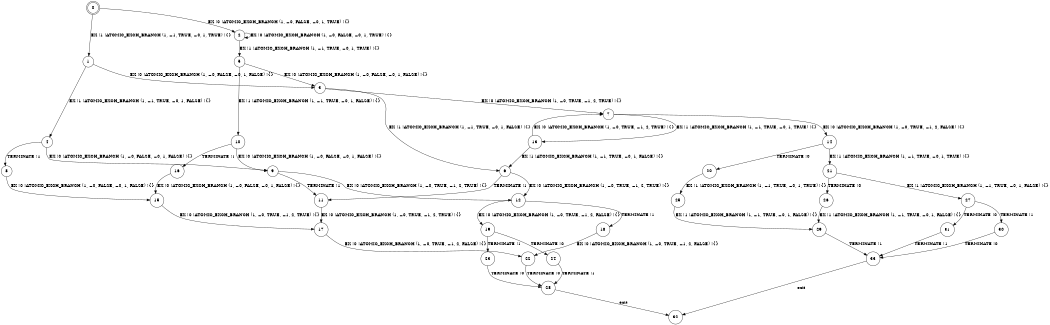 digraph BCG {
size = "7, 10.5";
center = TRUE;
node [shape = circle];
0 [peripheries = 2];
0 -> 1 [label = "EX !1 !ATOMIC_EXCH_BRANCH (1, +1, TRUE, +0, 1, TRUE) !{}"];
0 -> 2 [label = "EX !0 !ATOMIC_EXCH_BRANCH (1, +0, FALSE, +0, 1, TRUE) !{}"];
1 -> 3 [label = "EX !0 !ATOMIC_EXCH_BRANCH (1, +0, FALSE, +0, 1, FALSE) !{}"];
1 -> 4 [label = "EX !1 !ATOMIC_EXCH_BRANCH (1, +1, TRUE, +0, 1, FALSE) !{}"];
2 -> 5 [label = "EX !1 !ATOMIC_EXCH_BRANCH (1, +1, TRUE, +0, 1, TRUE) !{}"];
2 -> 2 [label = "EX !0 !ATOMIC_EXCH_BRANCH (1, +0, FALSE, +0, 1, TRUE) !{}"];
3 -> 6 [label = "EX !1 !ATOMIC_EXCH_BRANCH (1, +1, TRUE, +0, 1, FALSE) !{}"];
3 -> 7 [label = "EX !0 !ATOMIC_EXCH_BRANCH (1, +0, TRUE, +1, 2, TRUE) !{}"];
4 -> 8 [label = "TERMINATE !1"];
4 -> 9 [label = "EX !0 !ATOMIC_EXCH_BRANCH (1, +0, FALSE, +0, 1, FALSE) !{}"];
5 -> 10 [label = "EX !1 !ATOMIC_EXCH_BRANCH (1, +1, TRUE, +0, 1, FALSE) !{}"];
5 -> 3 [label = "EX !0 !ATOMIC_EXCH_BRANCH (1, +0, FALSE, +0, 1, FALSE) !{}"];
6 -> 11 [label = "TERMINATE !1"];
6 -> 12 [label = "EX !0 !ATOMIC_EXCH_BRANCH (1, +0, TRUE, +1, 2, TRUE) !{}"];
7 -> 13 [label = "EX !1 !ATOMIC_EXCH_BRANCH (1, +1, TRUE, +0, 1, TRUE) !{}"];
7 -> 14 [label = "EX !0 !ATOMIC_EXCH_BRANCH (1, +0, TRUE, +1, 2, FALSE) !{}"];
8 -> 15 [label = "EX !0 !ATOMIC_EXCH_BRANCH (1, +0, FALSE, +0, 1, FALSE) !{}"];
9 -> 11 [label = "TERMINATE !1"];
9 -> 12 [label = "EX !0 !ATOMIC_EXCH_BRANCH (1, +0, TRUE, +1, 2, TRUE) !{}"];
10 -> 16 [label = "TERMINATE !1"];
10 -> 9 [label = "EX !0 !ATOMIC_EXCH_BRANCH (1, +0, FALSE, +0, 1, FALSE) !{}"];
11 -> 17 [label = "EX !0 !ATOMIC_EXCH_BRANCH (1, +0, TRUE, +1, 2, TRUE) !{}"];
12 -> 18 [label = "TERMINATE !1"];
12 -> 19 [label = "EX !0 !ATOMIC_EXCH_BRANCH (1, +0, TRUE, +1, 2, FALSE) !{}"];
13 -> 6 [label = "EX !1 !ATOMIC_EXCH_BRANCH (1, +1, TRUE, +0, 1, FALSE) !{}"];
13 -> 7 [label = "EX !0 !ATOMIC_EXCH_BRANCH (1, +0, TRUE, +1, 2, TRUE) !{}"];
14 -> 20 [label = "TERMINATE !0"];
14 -> 21 [label = "EX !1 !ATOMIC_EXCH_BRANCH (1, +1, TRUE, +0, 1, TRUE) !{}"];
15 -> 17 [label = "EX !0 !ATOMIC_EXCH_BRANCH (1, +0, TRUE, +1, 2, TRUE) !{}"];
16 -> 15 [label = "EX !0 !ATOMIC_EXCH_BRANCH (1, +0, FALSE, +0, 1, FALSE) !{}"];
17 -> 22 [label = "EX !0 !ATOMIC_EXCH_BRANCH (1, +0, TRUE, +1, 2, FALSE) !{}"];
18 -> 22 [label = "EX !0 !ATOMIC_EXCH_BRANCH (1, +0, TRUE, +1, 2, FALSE) !{}"];
19 -> 23 [label = "TERMINATE !1"];
19 -> 24 [label = "TERMINATE !0"];
20 -> 25 [label = "EX !1 !ATOMIC_EXCH_BRANCH (1, +1, TRUE, +0, 1, TRUE) !{}"];
21 -> 26 [label = "TERMINATE !0"];
21 -> 27 [label = "EX !1 !ATOMIC_EXCH_BRANCH (1, +1, TRUE, +0, 1, FALSE) !{}"];
22 -> 28 [label = "TERMINATE !0"];
23 -> 28 [label = "TERMINATE !0"];
24 -> 28 [label = "TERMINATE !1"];
25 -> 29 [label = "EX !1 !ATOMIC_EXCH_BRANCH (1, +1, TRUE, +0, 1, FALSE) !{}"];
26 -> 29 [label = "EX !1 !ATOMIC_EXCH_BRANCH (1, +1, TRUE, +0, 1, FALSE) !{}"];
27 -> 30 [label = "TERMINATE !1"];
27 -> 31 [label = "TERMINATE !0"];
28 -> 32 [label = "exit"];
29 -> 33 [label = "TERMINATE !1"];
30 -> 33 [label = "TERMINATE !0"];
31 -> 33 [label = "TERMINATE !1"];
33 -> 32 [label = "exit"];
}

